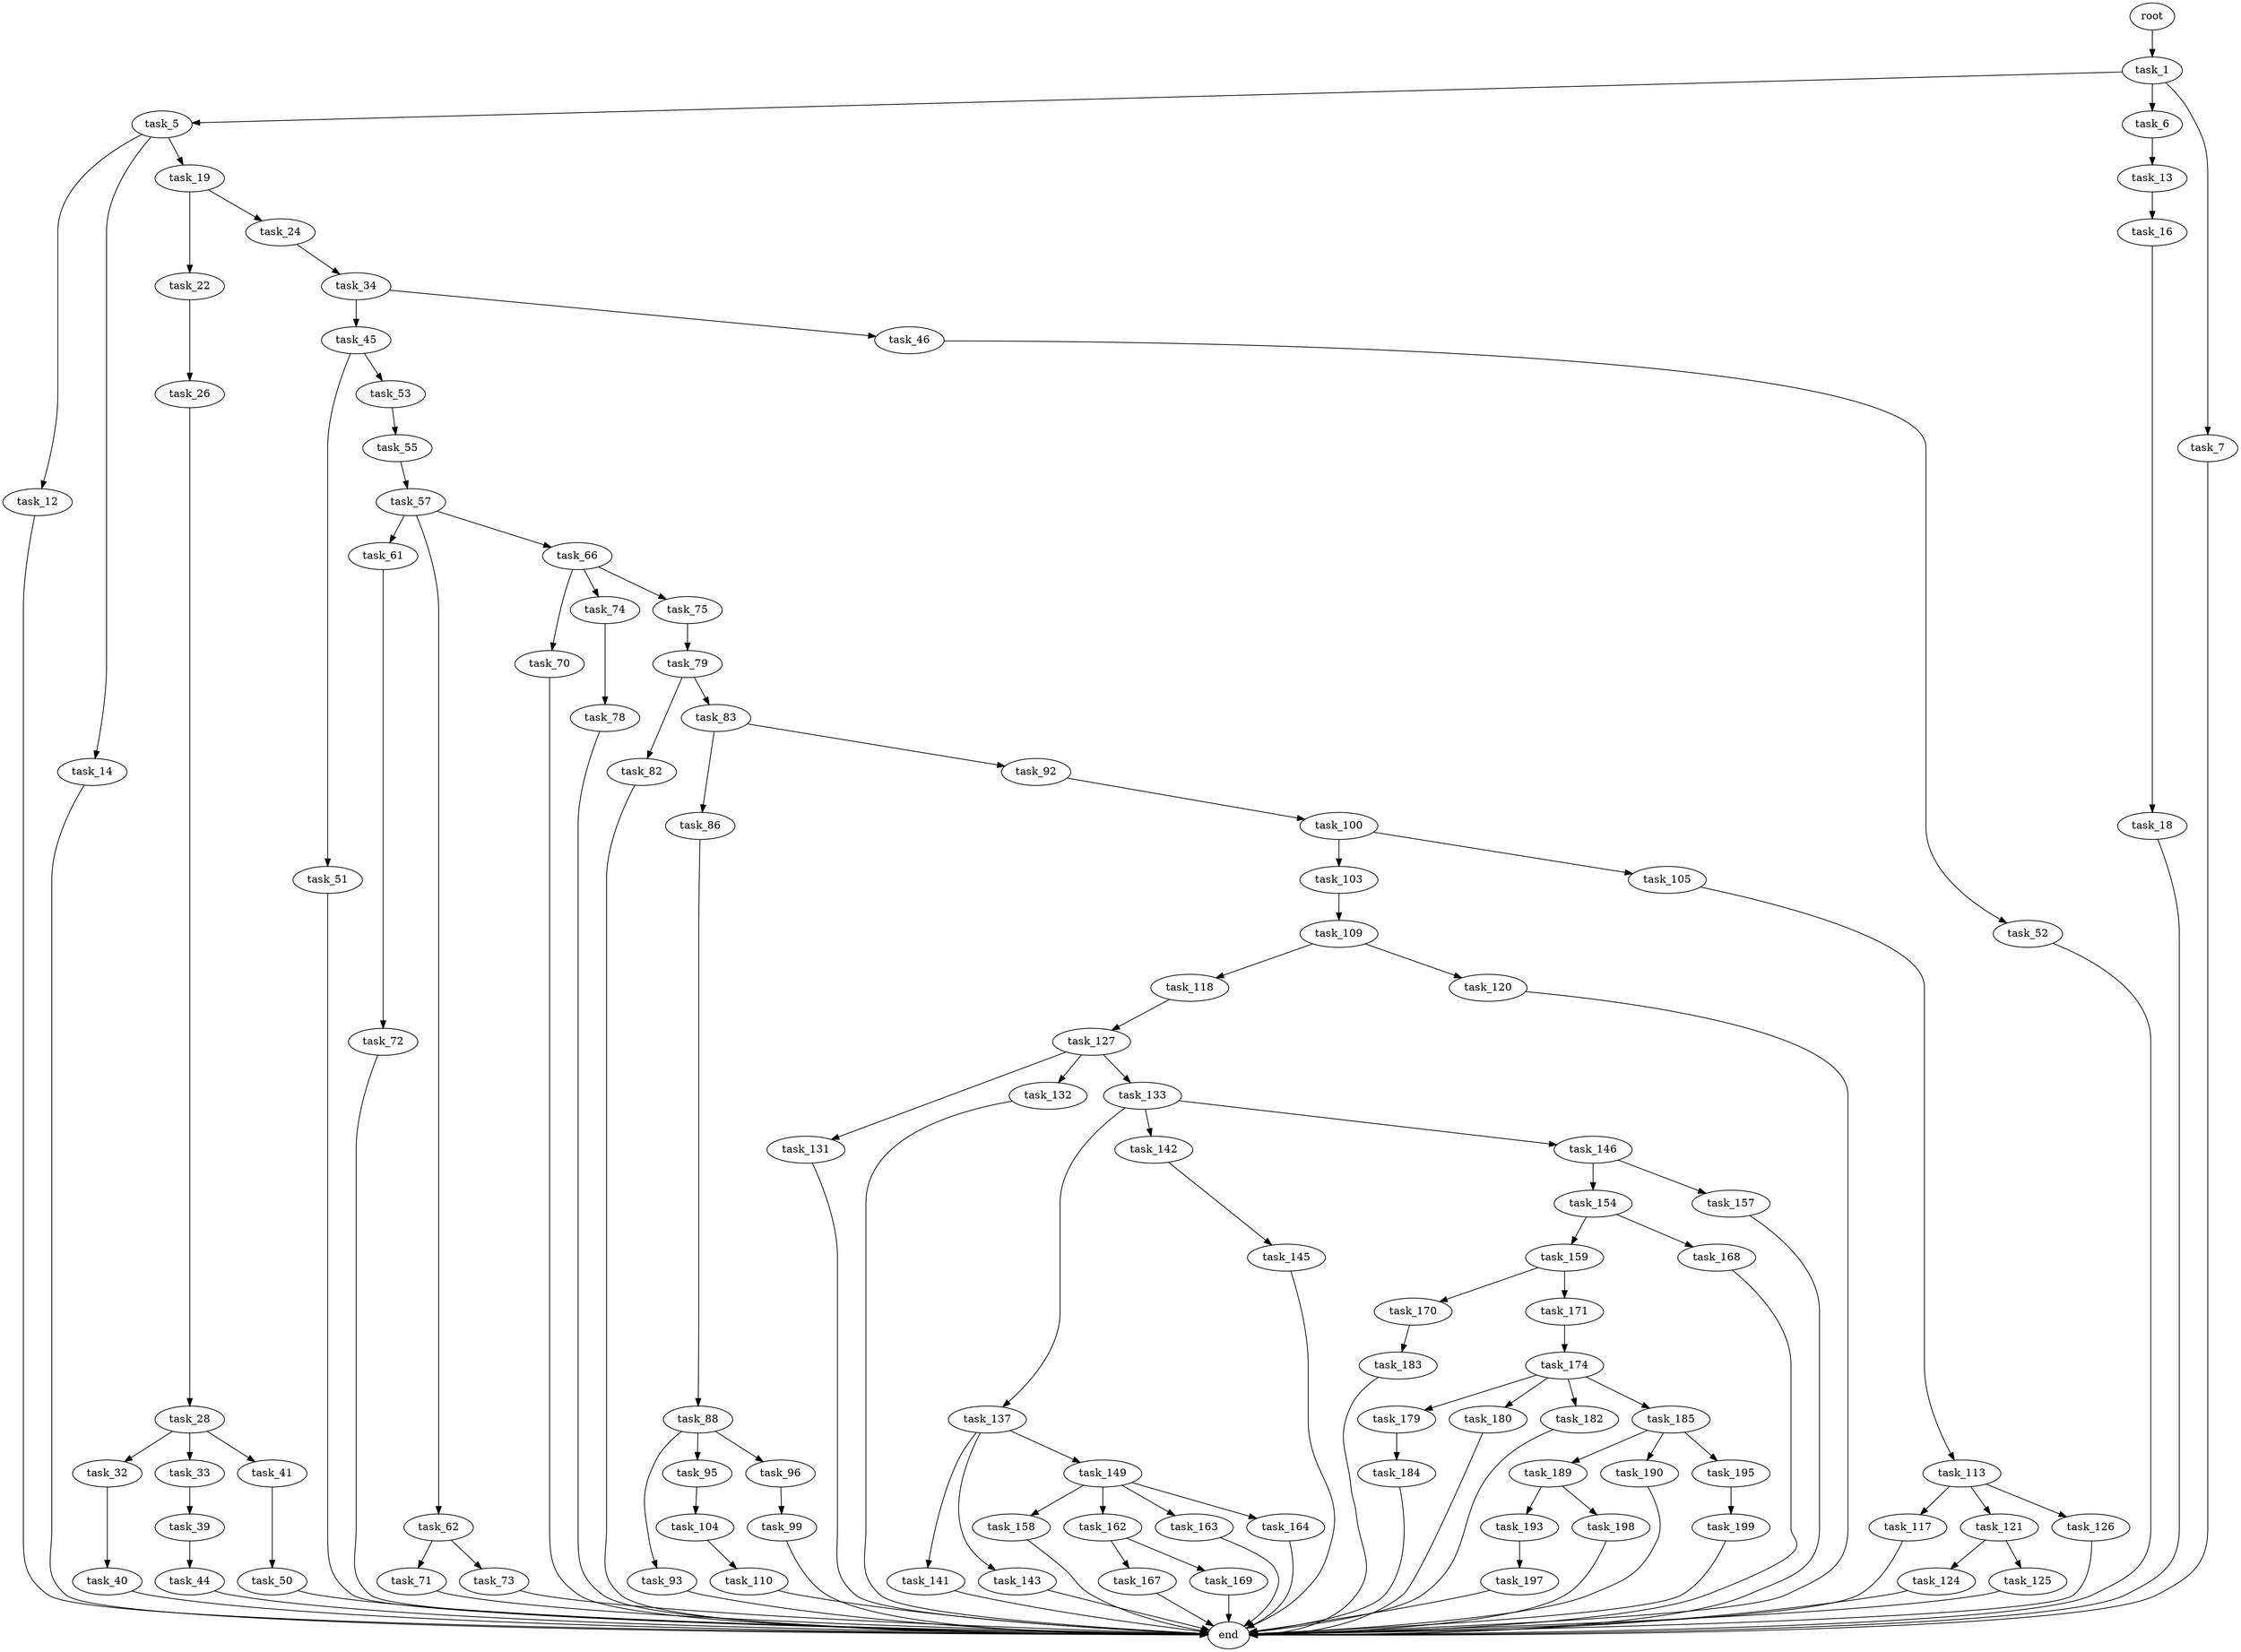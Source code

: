 digraph G {
  root [size="0.000000"];
  task_1 [size="839391709.000000"];
  task_5 [size="53841709262.000000"];
  task_6 [size="1073741824000.000000"];
  task_7 [size="300852237700.000000"];
  task_12 [size="590875862925.000000"];
  task_13 [size="134217728000.000000"];
  task_14 [size="294583165076.000000"];
  task_16 [size="354987223923.000000"];
  task_18 [size="12351827004.000000"];
  task_19 [size="20510152757.000000"];
  task_22 [size="21177317983.000000"];
  task_24 [size="375120672691.000000"];
  task_26 [size="53328137231.000000"];
  task_28 [size="782757789696.000000"];
  task_32 [size="8589934592.000000"];
  task_33 [size="68719476736.000000"];
  task_34 [size="8685367063.000000"];
  task_39 [size="368293445632.000000"];
  task_40 [size="72646193521.000000"];
  task_41 [size="688317620040.000000"];
  task_44 [size="782757789696.000000"];
  task_45 [size="368293445632.000000"];
  task_46 [size="1263143452408.000000"];
  task_50 [size="490709653162.000000"];
  task_51 [size="28991029248.000000"];
  task_52 [size="752202328162.000000"];
  task_53 [size="10148586439.000000"];
  task_55 [size="68719476736.000000"];
  task_57 [size="368223164335.000000"];
  task_61 [size="28991029248.000000"];
  task_62 [size="231928233984.000000"];
  task_66 [size="882081760495.000000"];
  task_70 [size="125911631335.000000"];
  task_71 [size="134217728000.000000"];
  task_72 [size="17976478968.000000"];
  task_73 [size="782757789696.000000"];
  task_74 [size="57741938879.000000"];
  task_75 [size="9660271519.000000"];
  task_78 [size="446905051.000000"];
  task_79 [size="12548321122.000000"];
  task_82 [size="138549346823.000000"];
  task_83 [size="134217728000.000000"];
  task_86 [size="117367305925.000000"];
  task_88 [size="3595791791.000000"];
  task_92 [size="16423327946.000000"];
  task_93 [size="33877626179.000000"];
  task_95 [size="782757789696.000000"];
  task_96 [size="1402398221881.000000"];
  task_99 [size="9062926619.000000"];
  task_100 [size="41835677089.000000"];
  task_103 [size="5676392794.000000"];
  task_104 [size="134217728000.000000"];
  task_105 [size="361975013.000000"];
  task_109 [size="1267769198.000000"];
  task_110 [size="22510904883.000000"];
  task_113 [size="26661816870.000000"];
  task_117 [size="4258139683.000000"];
  task_118 [size="134217728000.000000"];
  task_120 [size="231928233984.000000"];
  task_121 [size="12211372036.000000"];
  task_124 [size="24373502152.000000"];
  task_125 [size="549755813888.000000"];
  task_126 [size="73549765182.000000"];
  task_127 [size="62556226768.000000"];
  task_131 [size="782757789696.000000"];
  task_132 [size="28991029248.000000"];
  task_133 [size="41187320518.000000"];
  task_137 [size="508309679866.000000"];
  task_141 [size="4649074206.000000"];
  task_142 [size="782757789696.000000"];
  task_143 [size="674255051946.000000"];
  task_145 [size="68719476736.000000"];
  task_146 [size="231928233984.000000"];
  task_149 [size="1073741824000.000000"];
  task_154 [size="1709897278.000000"];
  task_157 [size="1414310105.000000"];
  task_158 [size="134217728000.000000"];
  task_159 [size="368293445632.000000"];
  task_162 [size="134217728000.000000"];
  task_163 [size="6339839275.000000"];
  task_164 [size="158537919518.000000"];
  task_167 [size="28991029248.000000"];
  task_168 [size="13391364957.000000"];
  task_169 [size="8589934592.000000"];
  task_170 [size="15104948784.000000"];
  task_171 [size="27351492120.000000"];
  task_174 [size="108742887409.000000"];
  task_179 [size="134217728000.000000"];
  task_180 [size="28991029248.000000"];
  task_182 [size="194101501422.000000"];
  task_183 [size="20631812304.000000"];
  task_184 [size="8589934592.000000"];
  task_185 [size="407768196465.000000"];
  task_189 [size="9813292889.000000"];
  task_190 [size="8589934592.000000"];
  task_193 [size="120132145835.000000"];
  task_195 [size="9271978094.000000"];
  task_197 [size="20083364930.000000"];
  task_198 [size="12721430733.000000"];
  task_199 [size="398253170449.000000"];
  end [size="0.000000"];

  root -> task_1 [size="1.000000"];
  task_1 -> task_5 [size="33554432.000000"];
  task_1 -> task_6 [size="33554432.000000"];
  task_1 -> task_7 [size="33554432.000000"];
  task_5 -> task_12 [size="134217728.000000"];
  task_5 -> task_14 [size="134217728.000000"];
  task_5 -> task_19 [size="134217728.000000"];
  task_6 -> task_13 [size="838860800.000000"];
  task_7 -> end [size="1.000000"];
  task_12 -> end [size="1.000000"];
  task_13 -> task_16 [size="209715200.000000"];
  task_14 -> end [size="1.000000"];
  task_16 -> task_18 [size="301989888.000000"];
  task_18 -> end [size="1.000000"];
  task_19 -> task_22 [size="536870912.000000"];
  task_19 -> task_24 [size="536870912.000000"];
  task_22 -> task_26 [size="411041792.000000"];
  task_24 -> task_34 [size="679477248.000000"];
  task_26 -> task_28 [size="838860800.000000"];
  task_28 -> task_32 [size="679477248.000000"];
  task_28 -> task_33 [size="679477248.000000"];
  task_28 -> task_41 [size="679477248.000000"];
  task_32 -> task_40 [size="33554432.000000"];
  task_33 -> task_39 [size="134217728.000000"];
  task_34 -> task_45 [size="411041792.000000"];
  task_34 -> task_46 [size="411041792.000000"];
  task_39 -> task_44 [size="411041792.000000"];
  task_40 -> end [size="1.000000"];
  task_41 -> task_50 [size="536870912.000000"];
  task_44 -> end [size="1.000000"];
  task_45 -> task_51 [size="411041792.000000"];
  task_45 -> task_53 [size="411041792.000000"];
  task_46 -> task_52 [size="838860800.000000"];
  task_50 -> end [size="1.000000"];
  task_51 -> end [size="1.000000"];
  task_52 -> end [size="1.000000"];
  task_53 -> task_55 [size="33554432.000000"];
  task_55 -> task_57 [size="134217728.000000"];
  task_57 -> task_61 [size="679477248.000000"];
  task_57 -> task_62 [size="679477248.000000"];
  task_57 -> task_66 [size="679477248.000000"];
  task_61 -> task_72 [size="75497472.000000"];
  task_62 -> task_71 [size="301989888.000000"];
  task_62 -> task_73 [size="301989888.000000"];
  task_66 -> task_70 [size="679477248.000000"];
  task_66 -> task_74 [size="679477248.000000"];
  task_66 -> task_75 [size="679477248.000000"];
  task_70 -> end [size="1.000000"];
  task_71 -> end [size="1.000000"];
  task_72 -> end [size="1.000000"];
  task_73 -> end [size="1.000000"];
  task_74 -> task_78 [size="75497472.000000"];
  task_75 -> task_79 [size="33554432.000000"];
  task_78 -> end [size="1.000000"];
  task_79 -> task_82 [size="411041792.000000"];
  task_79 -> task_83 [size="411041792.000000"];
  task_82 -> end [size="1.000000"];
  task_83 -> task_86 [size="209715200.000000"];
  task_83 -> task_92 [size="209715200.000000"];
  task_86 -> task_88 [size="134217728.000000"];
  task_88 -> task_93 [size="209715200.000000"];
  task_88 -> task_95 [size="209715200.000000"];
  task_88 -> task_96 [size="209715200.000000"];
  task_92 -> task_100 [size="411041792.000000"];
  task_93 -> end [size="1.000000"];
  task_95 -> task_104 [size="679477248.000000"];
  task_96 -> task_99 [size="838860800.000000"];
  task_99 -> end [size="1.000000"];
  task_100 -> task_103 [size="679477248.000000"];
  task_100 -> task_105 [size="679477248.000000"];
  task_103 -> task_109 [size="536870912.000000"];
  task_104 -> task_110 [size="209715200.000000"];
  task_105 -> task_113 [size="33554432.000000"];
  task_109 -> task_118 [size="33554432.000000"];
  task_109 -> task_120 [size="33554432.000000"];
  task_110 -> end [size="1.000000"];
  task_113 -> task_117 [size="679477248.000000"];
  task_113 -> task_121 [size="679477248.000000"];
  task_113 -> task_126 [size="679477248.000000"];
  task_117 -> end [size="1.000000"];
  task_118 -> task_127 [size="209715200.000000"];
  task_120 -> end [size="1.000000"];
  task_121 -> task_124 [size="536870912.000000"];
  task_121 -> task_125 [size="536870912.000000"];
  task_124 -> end [size="1.000000"];
  task_125 -> end [size="1.000000"];
  task_126 -> end [size="1.000000"];
  task_127 -> task_131 [size="134217728.000000"];
  task_127 -> task_132 [size="134217728.000000"];
  task_127 -> task_133 [size="134217728.000000"];
  task_131 -> end [size="1.000000"];
  task_132 -> end [size="1.000000"];
  task_133 -> task_137 [size="679477248.000000"];
  task_133 -> task_142 [size="679477248.000000"];
  task_133 -> task_146 [size="679477248.000000"];
  task_137 -> task_141 [size="536870912.000000"];
  task_137 -> task_143 [size="536870912.000000"];
  task_137 -> task_149 [size="536870912.000000"];
  task_141 -> end [size="1.000000"];
  task_142 -> task_145 [size="679477248.000000"];
  task_143 -> end [size="1.000000"];
  task_145 -> end [size="1.000000"];
  task_146 -> task_154 [size="301989888.000000"];
  task_146 -> task_157 [size="301989888.000000"];
  task_149 -> task_158 [size="838860800.000000"];
  task_149 -> task_162 [size="838860800.000000"];
  task_149 -> task_163 [size="838860800.000000"];
  task_149 -> task_164 [size="838860800.000000"];
  task_154 -> task_159 [size="33554432.000000"];
  task_154 -> task_168 [size="33554432.000000"];
  task_157 -> end [size="1.000000"];
  task_158 -> end [size="1.000000"];
  task_159 -> task_170 [size="411041792.000000"];
  task_159 -> task_171 [size="411041792.000000"];
  task_162 -> task_167 [size="209715200.000000"];
  task_162 -> task_169 [size="209715200.000000"];
  task_163 -> end [size="1.000000"];
  task_164 -> end [size="1.000000"];
  task_167 -> end [size="1.000000"];
  task_168 -> end [size="1.000000"];
  task_169 -> end [size="1.000000"];
  task_170 -> task_183 [size="679477248.000000"];
  task_171 -> task_174 [size="679477248.000000"];
  task_174 -> task_179 [size="209715200.000000"];
  task_174 -> task_180 [size="209715200.000000"];
  task_174 -> task_182 [size="209715200.000000"];
  task_174 -> task_185 [size="209715200.000000"];
  task_179 -> task_184 [size="209715200.000000"];
  task_180 -> end [size="1.000000"];
  task_182 -> end [size="1.000000"];
  task_183 -> end [size="1.000000"];
  task_184 -> end [size="1.000000"];
  task_185 -> task_189 [size="679477248.000000"];
  task_185 -> task_190 [size="679477248.000000"];
  task_185 -> task_195 [size="679477248.000000"];
  task_189 -> task_193 [size="301989888.000000"];
  task_189 -> task_198 [size="301989888.000000"];
  task_190 -> end [size="1.000000"];
  task_193 -> task_197 [size="134217728.000000"];
  task_195 -> task_199 [size="301989888.000000"];
  task_197 -> end [size="1.000000"];
  task_198 -> end [size="1.000000"];
  task_199 -> end [size="1.000000"];
}
